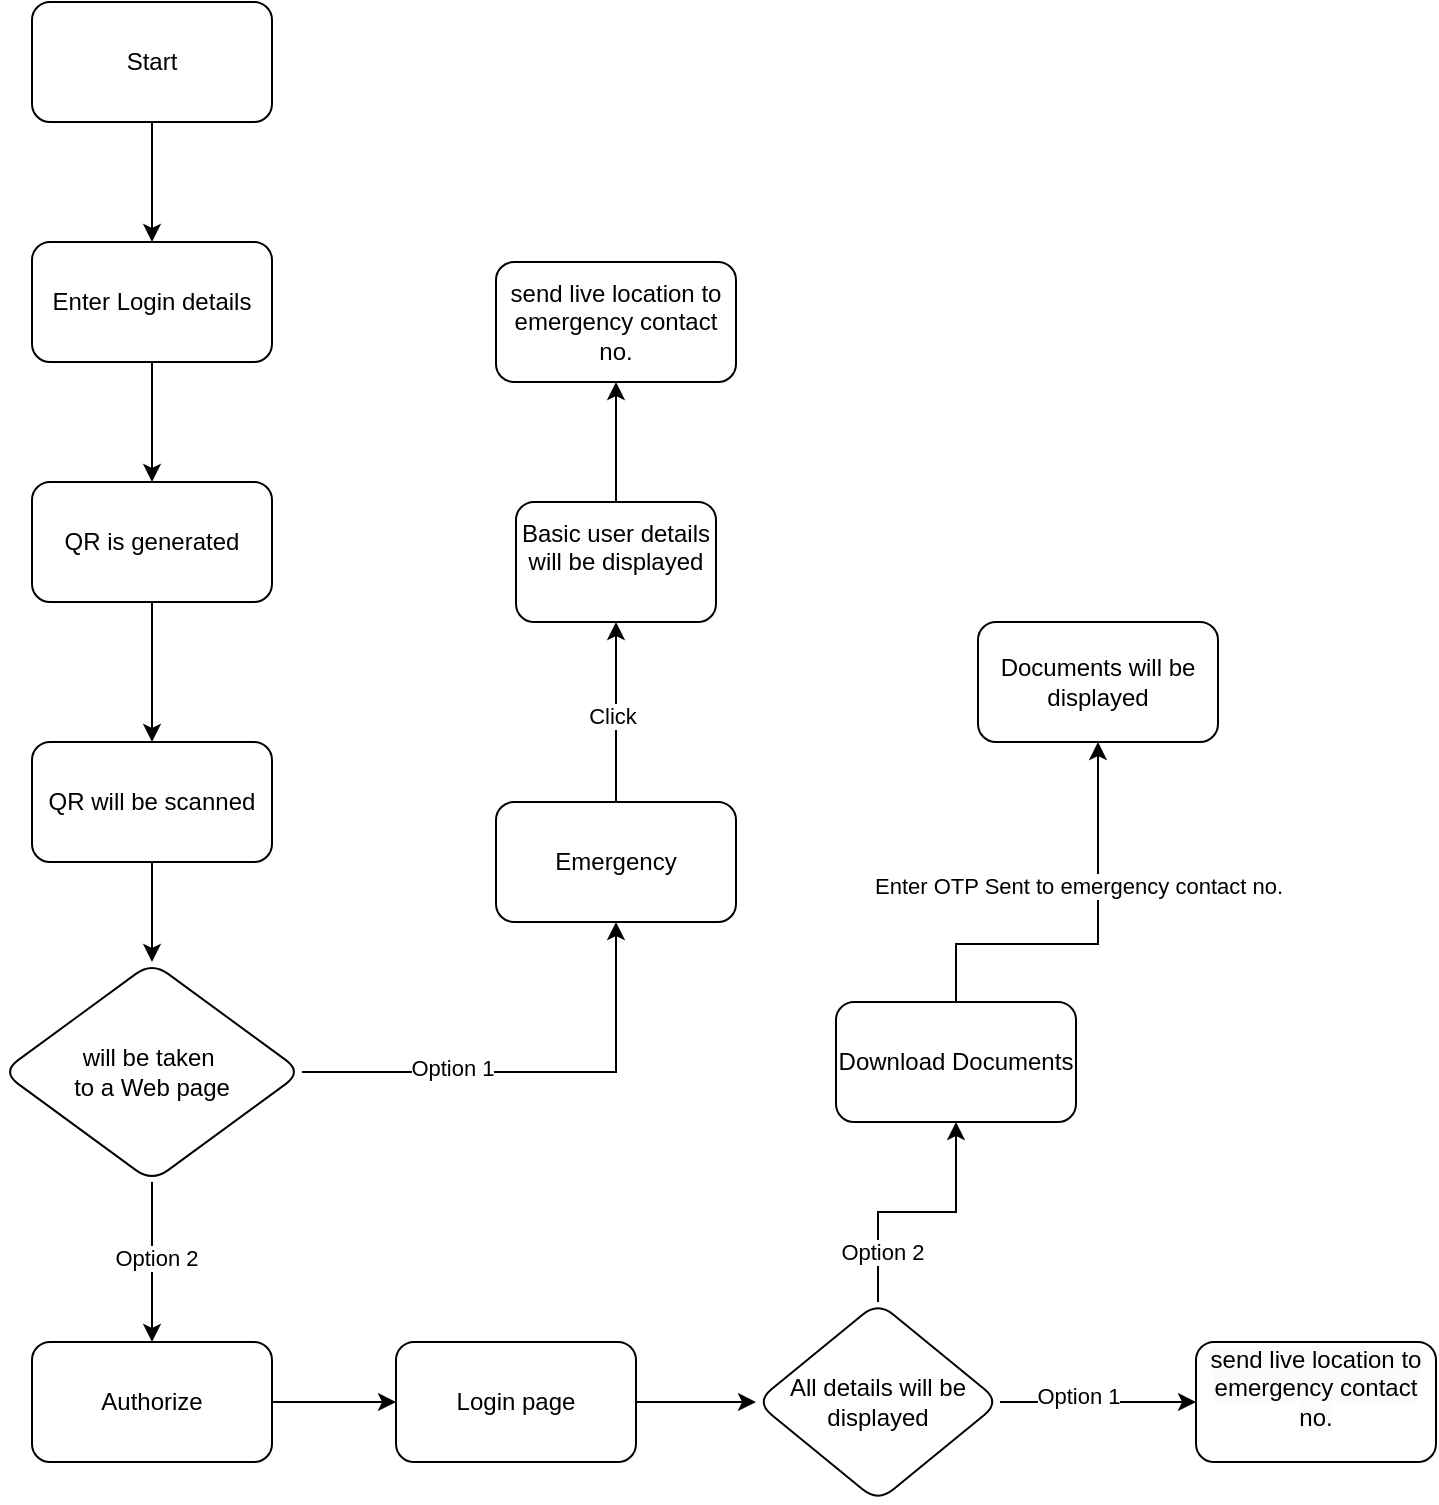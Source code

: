 <mxfile version="24.7.6">
  <diagram name="Page-1" id="FXt8_tby40IHZ5azGL9O">
    <mxGraphModel dx="1361" dy="1520" grid="1" gridSize="10" guides="1" tooltips="1" connect="1" arrows="1" fold="1" page="1" pageScale="1" pageWidth="800" pageHeight="800" math="0" shadow="0">
      <root>
        <mxCell id="0" />
        <mxCell id="1" parent="0" />
        <mxCell id="UoYrwcGaJrfpcXe-qQTb-3" value="" style="edgeStyle=orthogonalEdgeStyle;rounded=0;orthogonalLoop=1;jettySize=auto;html=1;" edge="1" parent="1" source="UoYrwcGaJrfpcXe-qQTb-1" target="UoYrwcGaJrfpcXe-qQTb-2">
          <mxGeometry relative="1" as="geometry" />
        </mxCell>
        <mxCell id="UoYrwcGaJrfpcXe-qQTb-1" value="Start" style="rounded=1;whiteSpace=wrap;html=1;" vertex="1" parent="1">
          <mxGeometry x="56" y="-772" width="120" height="60" as="geometry" />
        </mxCell>
        <mxCell id="UoYrwcGaJrfpcXe-qQTb-5" value="" style="edgeStyle=orthogonalEdgeStyle;rounded=0;orthogonalLoop=1;jettySize=auto;html=1;" edge="1" parent="1" source="UoYrwcGaJrfpcXe-qQTb-2" target="UoYrwcGaJrfpcXe-qQTb-4">
          <mxGeometry relative="1" as="geometry" />
        </mxCell>
        <mxCell id="UoYrwcGaJrfpcXe-qQTb-2" value="Enter Login details" style="whiteSpace=wrap;html=1;rounded=1;" vertex="1" parent="1">
          <mxGeometry x="56" y="-652" width="120" height="60" as="geometry" />
        </mxCell>
        <mxCell id="UoYrwcGaJrfpcXe-qQTb-7" value="" style="edgeStyle=orthogonalEdgeStyle;rounded=0;orthogonalLoop=1;jettySize=auto;html=1;" edge="1" parent="1" source="UoYrwcGaJrfpcXe-qQTb-4" target="UoYrwcGaJrfpcXe-qQTb-6">
          <mxGeometry relative="1" as="geometry" />
        </mxCell>
        <mxCell id="UoYrwcGaJrfpcXe-qQTb-4" value="QR is generated" style="whiteSpace=wrap;html=1;rounded=1;" vertex="1" parent="1">
          <mxGeometry x="56" y="-532" width="120" height="60" as="geometry" />
        </mxCell>
        <mxCell id="UoYrwcGaJrfpcXe-qQTb-11" value="" style="edgeStyle=orthogonalEdgeStyle;rounded=0;orthogonalLoop=1;jettySize=auto;html=1;" edge="1" parent="1" source="UoYrwcGaJrfpcXe-qQTb-6" target="UoYrwcGaJrfpcXe-qQTb-10">
          <mxGeometry relative="1" as="geometry" />
        </mxCell>
        <mxCell id="UoYrwcGaJrfpcXe-qQTb-6" value="QR will be scanned" style="whiteSpace=wrap;html=1;rounded=1;" vertex="1" parent="1">
          <mxGeometry x="56" y="-402" width="120" height="60" as="geometry" />
        </mxCell>
        <mxCell id="UoYrwcGaJrfpcXe-qQTb-13" value="" style="edgeStyle=orthogonalEdgeStyle;rounded=0;orthogonalLoop=1;jettySize=auto;html=1;" edge="1" parent="1" source="UoYrwcGaJrfpcXe-qQTb-10" target="UoYrwcGaJrfpcXe-qQTb-12">
          <mxGeometry relative="1" as="geometry" />
        </mxCell>
        <mxCell id="UoYrwcGaJrfpcXe-qQTb-17" value="Option 1" style="edgeLabel;html=1;align=center;verticalAlign=middle;resizable=0;points=[];" vertex="1" connectable="0" parent="UoYrwcGaJrfpcXe-qQTb-13">
          <mxGeometry x="-0.455" y="2" relative="1" as="geometry">
            <mxPoint x="12" as="offset" />
          </mxGeometry>
        </mxCell>
        <mxCell id="UoYrwcGaJrfpcXe-qQTb-15" value="" style="edgeStyle=orthogonalEdgeStyle;rounded=0;orthogonalLoop=1;jettySize=auto;html=1;" edge="1" parent="1" source="UoYrwcGaJrfpcXe-qQTb-10" target="UoYrwcGaJrfpcXe-qQTb-14">
          <mxGeometry relative="1" as="geometry" />
        </mxCell>
        <mxCell id="UoYrwcGaJrfpcXe-qQTb-18" value="Option 2" style="edgeLabel;html=1;align=center;verticalAlign=middle;resizable=0;points=[];" vertex="1" connectable="0" parent="UoYrwcGaJrfpcXe-qQTb-15">
          <mxGeometry x="-0.067" y="2" relative="1" as="geometry">
            <mxPoint as="offset" />
          </mxGeometry>
        </mxCell>
        <mxCell id="UoYrwcGaJrfpcXe-qQTb-10" value="will be taken&amp;nbsp;&lt;div&gt;to a Web page&lt;/div&gt;" style="rhombus;whiteSpace=wrap;html=1;rounded=1;" vertex="1" parent="1">
          <mxGeometry x="41" y="-292" width="150" height="110" as="geometry" />
        </mxCell>
        <mxCell id="UoYrwcGaJrfpcXe-qQTb-24" value="" style="edgeStyle=orthogonalEdgeStyle;rounded=0;orthogonalLoop=1;jettySize=auto;html=1;" edge="1" parent="1" source="UoYrwcGaJrfpcXe-qQTb-12" target="UoYrwcGaJrfpcXe-qQTb-23">
          <mxGeometry relative="1" as="geometry" />
        </mxCell>
        <mxCell id="UoYrwcGaJrfpcXe-qQTb-48" value="Click" style="edgeLabel;html=1;align=center;verticalAlign=middle;resizable=0;points=[];" vertex="1" connectable="0" parent="UoYrwcGaJrfpcXe-qQTb-24">
          <mxGeometry x="-0.033" y="2" relative="1" as="geometry">
            <mxPoint as="offset" />
          </mxGeometry>
        </mxCell>
        <mxCell id="UoYrwcGaJrfpcXe-qQTb-12" value="Emergency" style="whiteSpace=wrap;html=1;rounded=1;" vertex="1" parent="1">
          <mxGeometry x="288" y="-372" width="120" height="60" as="geometry" />
        </mxCell>
        <mxCell id="UoYrwcGaJrfpcXe-qQTb-20" value="" style="edgeStyle=orthogonalEdgeStyle;rounded=0;orthogonalLoop=1;jettySize=auto;html=1;" edge="1" parent="1" source="UoYrwcGaJrfpcXe-qQTb-14" target="UoYrwcGaJrfpcXe-qQTb-19">
          <mxGeometry relative="1" as="geometry" />
        </mxCell>
        <mxCell id="UoYrwcGaJrfpcXe-qQTb-14" value="Authorize" style="whiteSpace=wrap;html=1;rounded=1;" vertex="1" parent="1">
          <mxGeometry x="56" y="-102" width="120" height="60" as="geometry" />
        </mxCell>
        <mxCell id="UoYrwcGaJrfpcXe-qQTb-32" value="" style="edgeStyle=orthogonalEdgeStyle;rounded=0;orthogonalLoop=1;jettySize=auto;html=1;" edge="1" parent="1" source="UoYrwcGaJrfpcXe-qQTb-19" target="UoYrwcGaJrfpcXe-qQTb-31">
          <mxGeometry relative="1" as="geometry" />
        </mxCell>
        <mxCell id="UoYrwcGaJrfpcXe-qQTb-19" value="Login page" style="whiteSpace=wrap;html=1;rounded=1;" vertex="1" parent="1">
          <mxGeometry x="238" y="-102" width="120" height="60" as="geometry" />
        </mxCell>
        <mxCell id="UoYrwcGaJrfpcXe-qQTb-26" value="" style="edgeStyle=orthogonalEdgeStyle;rounded=0;orthogonalLoop=1;jettySize=auto;html=1;" edge="1" parent="1" source="UoYrwcGaJrfpcXe-qQTb-23" target="UoYrwcGaJrfpcXe-qQTb-25">
          <mxGeometry relative="1" as="geometry" />
        </mxCell>
        <mxCell id="UoYrwcGaJrfpcXe-qQTb-23" value="Basic user details&lt;div&gt;will be displayed&lt;br&gt;&lt;br&gt;&lt;/div&gt;" style="whiteSpace=wrap;html=1;rounded=1;" vertex="1" parent="1">
          <mxGeometry x="298" y="-522" width="100" height="60" as="geometry" />
        </mxCell>
        <mxCell id="UoYrwcGaJrfpcXe-qQTb-25" value="send live location to emergency contact no." style="whiteSpace=wrap;html=1;rounded=1;" vertex="1" parent="1">
          <mxGeometry x="288" y="-642" width="120" height="60" as="geometry" />
        </mxCell>
        <mxCell id="UoYrwcGaJrfpcXe-qQTb-34" value="" style="edgeStyle=orthogonalEdgeStyle;rounded=0;orthogonalLoop=1;jettySize=auto;html=1;" edge="1" parent="1" source="UoYrwcGaJrfpcXe-qQTb-31" target="UoYrwcGaJrfpcXe-qQTb-33">
          <mxGeometry relative="1" as="geometry" />
        </mxCell>
        <mxCell id="UoYrwcGaJrfpcXe-qQTb-37" value="Option 1" style="edgeLabel;html=1;align=center;verticalAlign=middle;resizable=0;points=[];" vertex="1" connectable="0" parent="UoYrwcGaJrfpcXe-qQTb-34">
          <mxGeometry x="-0.202" y="3" relative="1" as="geometry">
            <mxPoint as="offset" />
          </mxGeometry>
        </mxCell>
        <mxCell id="UoYrwcGaJrfpcXe-qQTb-40" value="" style="edgeStyle=orthogonalEdgeStyle;rounded=0;orthogonalLoop=1;jettySize=auto;html=1;entryX=0.5;entryY=1;entryDx=0;entryDy=0;" edge="1" parent="1" source="UoYrwcGaJrfpcXe-qQTb-31" target="UoYrwcGaJrfpcXe-qQTb-47">
          <mxGeometry relative="1" as="geometry">
            <mxPoint x="519.0" y="-202.0" as="targetPoint" />
          </mxGeometry>
        </mxCell>
        <mxCell id="UoYrwcGaJrfpcXe-qQTb-46" value="Option 2" style="edgeLabel;html=1;align=center;verticalAlign=middle;resizable=0;points=[];" vertex="1" connectable="0" parent="UoYrwcGaJrfpcXe-qQTb-40">
          <mxGeometry x="-0.611" y="-2" relative="1" as="geometry">
            <mxPoint as="offset" />
          </mxGeometry>
        </mxCell>
        <mxCell id="UoYrwcGaJrfpcXe-qQTb-31" value="All details will be displayed" style="rhombus;whiteSpace=wrap;html=1;rounded=1;" vertex="1" parent="1">
          <mxGeometry x="418" y="-122" width="122" height="100" as="geometry" />
        </mxCell>
        <mxCell id="UoYrwcGaJrfpcXe-qQTb-33" value="&#xa;&lt;span style=&quot;color: rgb(0, 0, 0); font-family: Helvetica; font-size: 12px; font-style: normal; font-variant-ligatures: normal; font-variant-caps: normal; font-weight: 400; letter-spacing: normal; orphans: 2; text-align: center; text-indent: 0px; text-transform: none; widows: 2; word-spacing: 0px; -webkit-text-stroke-width: 0px; white-space: normal; background-color: rgb(251, 251, 251); text-decoration-thickness: initial; text-decoration-style: initial; text-decoration-color: initial; display: inline !important; float: none;&quot;&gt;send live location to emergency contact no.&lt;/span&gt;&#xa;&#xa;" style="whiteSpace=wrap;html=1;rounded=1;" vertex="1" parent="1">
          <mxGeometry x="638" y="-102" width="120" height="60" as="geometry" />
        </mxCell>
        <mxCell id="UoYrwcGaJrfpcXe-qQTb-42" value="" style="edgeStyle=orthogonalEdgeStyle;rounded=0;orthogonalLoop=1;jettySize=auto;html=1;exitX=0.5;exitY=0;exitDx=0;exitDy=0;" edge="1" parent="1" source="UoYrwcGaJrfpcXe-qQTb-47" target="UoYrwcGaJrfpcXe-qQTb-41">
          <mxGeometry relative="1" as="geometry">
            <mxPoint x="519.0" y="-302.0" as="sourcePoint" />
            <Array as="points">
              <mxPoint x="518" y="-301" />
              <mxPoint x="589" y="-301" />
            </Array>
          </mxGeometry>
        </mxCell>
        <mxCell id="UoYrwcGaJrfpcXe-qQTb-43" value="Enter OTP Sent to emergency contact no." style="edgeLabel;html=1;align=center;verticalAlign=middle;resizable=0;points=[];" vertex="1" connectable="0" parent="UoYrwcGaJrfpcXe-qQTb-42">
          <mxGeometry x="-0.167" y="-3" relative="1" as="geometry">
            <mxPoint x="6" y="-32" as="offset" />
          </mxGeometry>
        </mxCell>
        <mxCell id="UoYrwcGaJrfpcXe-qQTb-41" value="Documents will be displayed" style="whiteSpace=wrap;html=1;rounded=1;" vertex="1" parent="1">
          <mxGeometry x="529" y="-462" width="120" height="60" as="geometry" />
        </mxCell>
        <mxCell id="UoYrwcGaJrfpcXe-qQTb-47" value="Download Documents" style="whiteSpace=wrap;html=1;rounded=1;" vertex="1" parent="1">
          <mxGeometry x="458" y="-272" width="120" height="60" as="geometry" />
        </mxCell>
      </root>
    </mxGraphModel>
  </diagram>
</mxfile>
